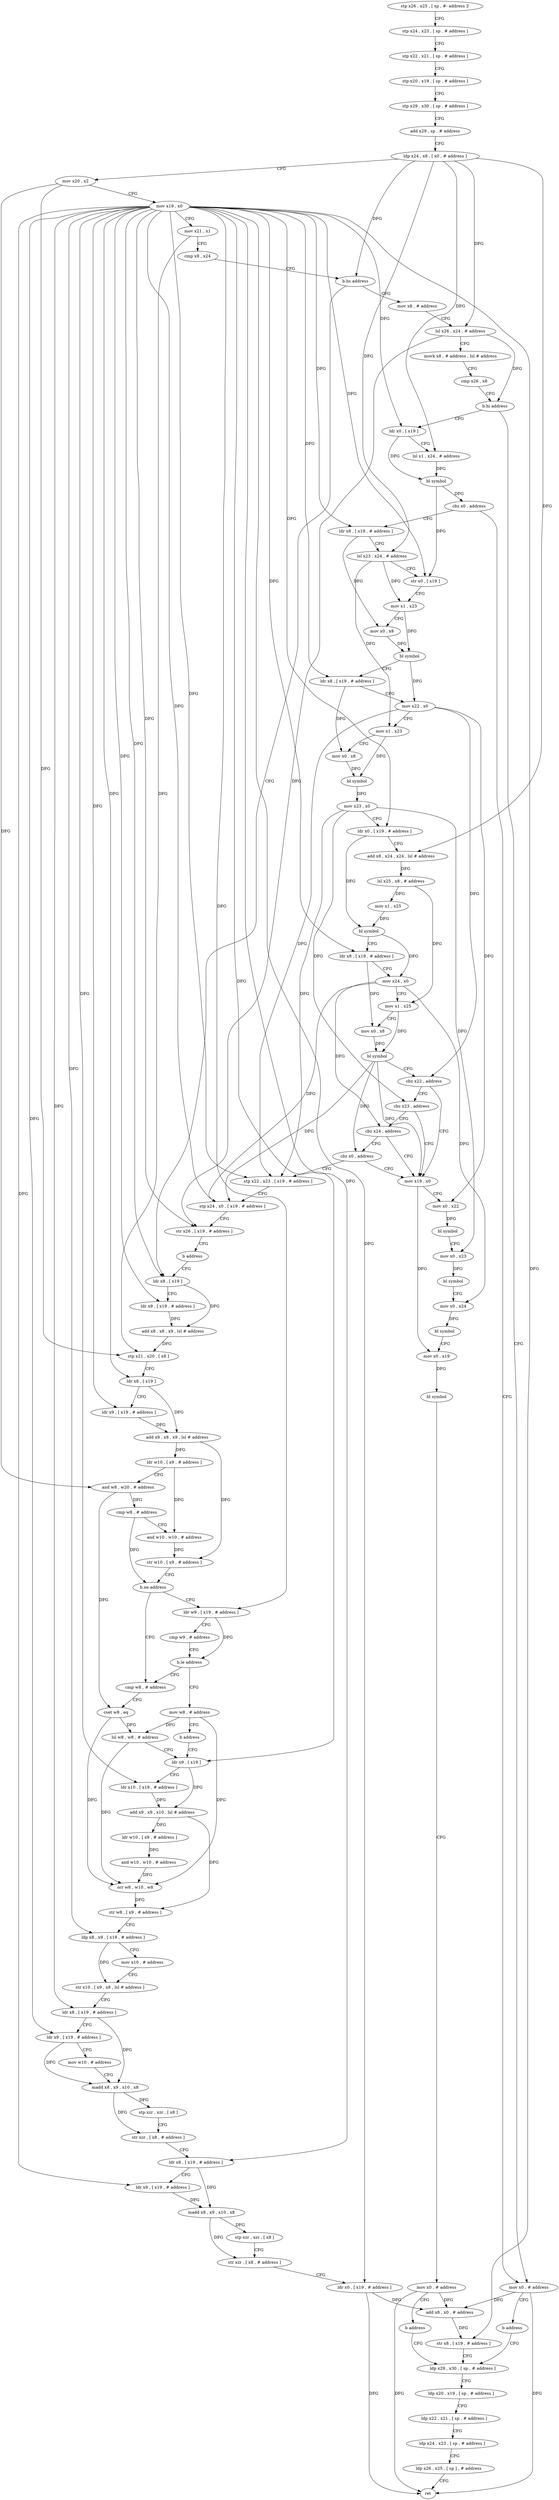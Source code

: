 digraph "func" {
"4329136" [label = "stp x26 , x25 , [ sp , #- address ]!" ]
"4329140" [label = "stp x24 , x23 , [ sp , # address ]" ]
"4329144" [label = "stp x22 , x21 , [ sp , # address ]" ]
"4329148" [label = "stp x20 , x19 , [ sp , # address ]" ]
"4329152" [label = "stp x29 , x30 , [ sp , # address ]" ]
"4329156" [label = "add x29 , sp , # address" ]
"4329160" [label = "ldp x24 , x8 , [ x0 , # address ]" ]
"4329164" [label = "mov x20 , x2" ]
"4329168" [label = "mov x19 , x0" ]
"4329172" [label = "mov x21 , x1" ]
"4329176" [label = "cmp x8 , x24" ]
"4329180" [label = "b.hs address" ]
"4329388" [label = "mov x8 , # address" ]
"4329184" [label = "ldr x8 , [ x19 ]" ]
"4329392" [label = "lsl x26 , x24 , # address" ]
"4329396" [label = "movk x8 , # address , lsl # address" ]
"4329400" [label = "cmp x26 , x8" ]
"4329404" [label = "b.hi address" ]
"4329544" [label = "mov x0 , # address" ]
"4329408" [label = "ldr x0 , [ x19 ]" ]
"4329188" [label = "ldr x9 , [ x19 , # address ]" ]
"4329192" [label = "add x8 , x8 , x9 , lsl # address" ]
"4329196" [label = "stp x21 , x20 , [ x8 ]" ]
"4329200" [label = "ldr x8 , [ x19 ]" ]
"4329204" [label = "ldr x9 , [ x19 , # address ]" ]
"4329208" [label = "add x9 , x8 , x9 , lsl # address" ]
"4329212" [label = "ldr w10 , [ x9 , # address ]" ]
"4329216" [label = "and w8 , w20 , # address" ]
"4329220" [label = "cmp w8 , # address" ]
"4329224" [label = "and w10 , w10 , # address" ]
"4329228" [label = "str w10 , [ x9 , # address ]" ]
"4329232" [label = "b.ne address" ]
"4329256" [label = "cmp w8 , # address" ]
"4329236" [label = "ldr w9 , [ x19 , # address ]" ]
"4329548" [label = "b address" ]
"4329364" [label = "ldp x29 , x30 , [ sp , # address ]" ]
"4329412" [label = "lsl x1 , x24 , # address" ]
"4329416" [label = "bl symbol" ]
"4329420" [label = "cbz x0 , address" ]
"4329424" [label = "ldr x8 , [ x19 , # address ]" ]
"4329260" [label = "cset w8 , eq" ]
"4329264" [label = "lsl w8 , w8 , # address" ]
"4329268" [label = "ldr x9 , [ x19 ]" ]
"4329240" [label = "cmp w9 , # address" ]
"4329244" [label = "b.le address" ]
"4329248" [label = "mov w8 , # address" ]
"4329368" [label = "ldp x20 , x19 , [ sp , # address ]" ]
"4329372" [label = "ldp x22 , x21 , [ sp , # address ]" ]
"4329376" [label = "ldp x24 , x23 , [ sp , # address ]" ]
"4329380" [label = "ldp x26 , x25 , [ sp ] , # address" ]
"4329384" [label = "ret" ]
"4329428" [label = "lsl x23 , x24 , # address" ]
"4329432" [label = "str x0 , [ x19 ]" ]
"4329436" [label = "mov x1 , x23" ]
"4329440" [label = "mov x0 , x8" ]
"4329444" [label = "bl symbol" ]
"4329448" [label = "ldr x8 , [ x19 , # address ]" ]
"4329452" [label = "mov x22 , x0" ]
"4329456" [label = "mov x1 , x23" ]
"4329460" [label = "mov x0 , x8" ]
"4329464" [label = "bl symbol" ]
"4329468" [label = "mov x23 , x0" ]
"4329472" [label = "ldr x0 , [ x19 , # address ]" ]
"4329476" [label = "add x8 , x24 , x24 , lsl # address" ]
"4329480" [label = "lsl x25 , x8 , # address" ]
"4329484" [label = "mov x1 , x25" ]
"4329488" [label = "bl symbol" ]
"4329492" [label = "ldr x8 , [ x19 , # address ]" ]
"4329496" [label = "mov x24 , x0" ]
"4329500" [label = "mov x1 , x25" ]
"4329504" [label = "mov x0 , x8" ]
"4329508" [label = "bl symbol" ]
"4329512" [label = "cbz x22 , address" ]
"4329552" [label = "mov x19 , x0" ]
"4329516" [label = "cbz x23 , address" ]
"4329252" [label = "b address" ]
"4329556" [label = "mov x0 , x22" ]
"4329560" [label = "bl symbol" ]
"4329564" [label = "mov x0 , x23" ]
"4329568" [label = "bl symbol" ]
"4329572" [label = "mov x0 , x24" ]
"4329576" [label = "bl symbol" ]
"4329580" [label = "mov x0 , x19" ]
"4329584" [label = "bl symbol" ]
"4329588" [label = "mov x0 , # address" ]
"4329592" [label = "b address" ]
"4329520" [label = "cbz x24 , address" ]
"4329272" [label = "ldr x10 , [ x19 , # address ]" ]
"4329276" [label = "add x9 , x9 , x10 , lsl # address" ]
"4329280" [label = "ldr w10 , [ x9 , # address ]" ]
"4329284" [label = "and w10 , w10 , # address" ]
"4329288" [label = "orr w8 , w10 , w8" ]
"4329292" [label = "str w8 , [ x9 , # address ]" ]
"4329296" [label = "ldp x8 , x9 , [ x19 , # address ]" ]
"4329300" [label = "mov x10 , # address" ]
"4329304" [label = "str x10 , [ x9 , x8 , lsl # address ]" ]
"4329308" [label = "ldr x8 , [ x19 , # address ]" ]
"4329312" [label = "ldr x9 , [ x19 , # address ]" ]
"4329316" [label = "mov w10 , # address" ]
"4329320" [label = "madd x8 , x9 , x10 , x8" ]
"4329324" [label = "stp xzr , xzr , [ x8 ]" ]
"4329328" [label = "str xzr , [ x8 , # address ]" ]
"4329332" [label = "ldr x8 , [ x19 , # address ]" ]
"4329336" [label = "ldr x9 , [ x19 , # address ]" ]
"4329340" [label = "madd x8 , x9 , x10 , x8" ]
"4329344" [label = "stp xzr , xzr , [ x8 ]" ]
"4329348" [label = "str xzr , [ x8 , # address ]" ]
"4329352" [label = "ldr x0 , [ x19 , # address ]" ]
"4329356" [label = "add x8 , x0 , # address" ]
"4329360" [label = "str x8 , [ x19 , # address ]" ]
"4329524" [label = "cbz x0 , address" ]
"4329528" [label = "stp x22 , x23 , [ x19 , # address ]" ]
"4329532" [label = "stp x24 , x0 , [ x19 , # address ]" ]
"4329536" [label = "str x26 , [ x19 , # address ]" ]
"4329540" [label = "b address" ]
"4329136" -> "4329140" [ label = "CFG" ]
"4329140" -> "4329144" [ label = "CFG" ]
"4329144" -> "4329148" [ label = "CFG" ]
"4329148" -> "4329152" [ label = "CFG" ]
"4329152" -> "4329156" [ label = "CFG" ]
"4329156" -> "4329160" [ label = "CFG" ]
"4329160" -> "4329164" [ label = "CFG" ]
"4329160" -> "4329180" [ label = "DFG" ]
"4329160" -> "4329392" [ label = "DFG" ]
"4329160" -> "4329412" [ label = "DFG" ]
"4329160" -> "4329428" [ label = "DFG" ]
"4329160" -> "4329476" [ label = "DFG" ]
"4329164" -> "4329168" [ label = "CFG" ]
"4329164" -> "4329196" [ label = "DFG" ]
"4329164" -> "4329216" [ label = "DFG" ]
"4329168" -> "4329172" [ label = "CFG" ]
"4329168" -> "4329184" [ label = "DFG" ]
"4329168" -> "4329188" [ label = "DFG" ]
"4329168" -> "4329200" [ label = "DFG" ]
"4329168" -> "4329204" [ label = "DFG" ]
"4329168" -> "4329408" [ label = "DFG" ]
"4329168" -> "4329236" [ label = "DFG" ]
"4329168" -> "4329424" [ label = "DFG" ]
"4329168" -> "4329432" [ label = "DFG" ]
"4329168" -> "4329448" [ label = "DFG" ]
"4329168" -> "4329472" [ label = "DFG" ]
"4329168" -> "4329492" [ label = "DFG" ]
"4329168" -> "4329268" [ label = "DFG" ]
"4329168" -> "4329272" [ label = "DFG" ]
"4329168" -> "4329296" [ label = "DFG" ]
"4329168" -> "4329308" [ label = "DFG" ]
"4329168" -> "4329312" [ label = "DFG" ]
"4329168" -> "4329332" [ label = "DFG" ]
"4329168" -> "4329336" [ label = "DFG" ]
"4329168" -> "4329352" [ label = "DFG" ]
"4329168" -> "4329360" [ label = "DFG" ]
"4329168" -> "4329528" [ label = "DFG" ]
"4329168" -> "4329532" [ label = "DFG" ]
"4329168" -> "4329536" [ label = "DFG" ]
"4329172" -> "4329176" [ label = "CFG" ]
"4329172" -> "4329196" [ label = "DFG" ]
"4329176" -> "4329180" [ label = "CFG" ]
"4329180" -> "4329388" [ label = "CFG" ]
"4329180" -> "4329184" [ label = "CFG" ]
"4329388" -> "4329392" [ label = "CFG" ]
"4329184" -> "4329188" [ label = "CFG" ]
"4329184" -> "4329192" [ label = "DFG" ]
"4329392" -> "4329396" [ label = "CFG" ]
"4329392" -> "4329404" [ label = "DFG" ]
"4329392" -> "4329536" [ label = "DFG" ]
"4329396" -> "4329400" [ label = "CFG" ]
"4329400" -> "4329404" [ label = "CFG" ]
"4329404" -> "4329544" [ label = "CFG" ]
"4329404" -> "4329408" [ label = "CFG" ]
"4329544" -> "4329548" [ label = "CFG" ]
"4329544" -> "4329384" [ label = "DFG" ]
"4329544" -> "4329356" [ label = "DFG" ]
"4329408" -> "4329412" [ label = "CFG" ]
"4329408" -> "4329416" [ label = "DFG" ]
"4329188" -> "4329192" [ label = "DFG" ]
"4329192" -> "4329196" [ label = "DFG" ]
"4329196" -> "4329200" [ label = "CFG" ]
"4329200" -> "4329204" [ label = "CFG" ]
"4329200" -> "4329208" [ label = "DFG" ]
"4329204" -> "4329208" [ label = "DFG" ]
"4329208" -> "4329212" [ label = "DFG" ]
"4329208" -> "4329228" [ label = "DFG" ]
"4329212" -> "4329216" [ label = "CFG" ]
"4329212" -> "4329224" [ label = "DFG" ]
"4329216" -> "4329220" [ label = "DFG" ]
"4329216" -> "4329260" [ label = "DFG" ]
"4329220" -> "4329224" [ label = "CFG" ]
"4329220" -> "4329232" [ label = "DFG" ]
"4329224" -> "4329228" [ label = "DFG" ]
"4329228" -> "4329232" [ label = "CFG" ]
"4329232" -> "4329256" [ label = "CFG" ]
"4329232" -> "4329236" [ label = "CFG" ]
"4329256" -> "4329260" [ label = "CFG" ]
"4329236" -> "4329240" [ label = "CFG" ]
"4329236" -> "4329244" [ label = "DFG" ]
"4329548" -> "4329364" [ label = "CFG" ]
"4329364" -> "4329368" [ label = "CFG" ]
"4329412" -> "4329416" [ label = "DFG" ]
"4329416" -> "4329420" [ label = "DFG" ]
"4329416" -> "4329432" [ label = "DFG" ]
"4329420" -> "4329544" [ label = "CFG" ]
"4329420" -> "4329424" [ label = "CFG" ]
"4329424" -> "4329428" [ label = "CFG" ]
"4329424" -> "4329440" [ label = "DFG" ]
"4329260" -> "4329264" [ label = "DFG" ]
"4329260" -> "4329288" [ label = "DFG" ]
"4329264" -> "4329268" [ label = "CFG" ]
"4329264" -> "4329288" [ label = "DFG" ]
"4329268" -> "4329272" [ label = "CFG" ]
"4329268" -> "4329276" [ label = "DFG" ]
"4329240" -> "4329244" [ label = "CFG" ]
"4329244" -> "4329256" [ label = "CFG" ]
"4329244" -> "4329248" [ label = "CFG" ]
"4329248" -> "4329252" [ label = "CFG" ]
"4329248" -> "4329264" [ label = "DFG" ]
"4329248" -> "4329288" [ label = "DFG" ]
"4329368" -> "4329372" [ label = "CFG" ]
"4329372" -> "4329376" [ label = "CFG" ]
"4329376" -> "4329380" [ label = "CFG" ]
"4329380" -> "4329384" [ label = "CFG" ]
"4329428" -> "4329432" [ label = "CFG" ]
"4329428" -> "4329436" [ label = "DFG" ]
"4329428" -> "4329456" [ label = "DFG" ]
"4329432" -> "4329436" [ label = "CFG" ]
"4329436" -> "4329440" [ label = "CFG" ]
"4329436" -> "4329444" [ label = "DFG" ]
"4329440" -> "4329444" [ label = "DFG" ]
"4329444" -> "4329448" [ label = "CFG" ]
"4329444" -> "4329452" [ label = "DFG" ]
"4329448" -> "4329452" [ label = "CFG" ]
"4329448" -> "4329460" [ label = "DFG" ]
"4329452" -> "4329456" [ label = "CFG" ]
"4329452" -> "4329512" [ label = "DFG" ]
"4329452" -> "4329556" [ label = "DFG" ]
"4329452" -> "4329528" [ label = "DFG" ]
"4329456" -> "4329460" [ label = "CFG" ]
"4329456" -> "4329464" [ label = "DFG" ]
"4329460" -> "4329464" [ label = "DFG" ]
"4329464" -> "4329468" [ label = "DFG" ]
"4329468" -> "4329472" [ label = "CFG" ]
"4329468" -> "4329564" [ label = "DFG" ]
"4329468" -> "4329516" [ label = "DFG" ]
"4329468" -> "4329528" [ label = "DFG" ]
"4329472" -> "4329476" [ label = "CFG" ]
"4329472" -> "4329488" [ label = "DFG" ]
"4329476" -> "4329480" [ label = "DFG" ]
"4329480" -> "4329484" [ label = "DFG" ]
"4329480" -> "4329500" [ label = "DFG" ]
"4329484" -> "4329488" [ label = "DFG" ]
"4329488" -> "4329492" [ label = "CFG" ]
"4329488" -> "4329496" [ label = "DFG" ]
"4329492" -> "4329496" [ label = "CFG" ]
"4329492" -> "4329504" [ label = "DFG" ]
"4329496" -> "4329500" [ label = "CFG" ]
"4329496" -> "4329572" [ label = "DFG" ]
"4329496" -> "4329520" [ label = "DFG" ]
"4329496" -> "4329532" [ label = "DFG" ]
"4329500" -> "4329504" [ label = "CFG" ]
"4329500" -> "4329508" [ label = "DFG" ]
"4329504" -> "4329508" [ label = "DFG" ]
"4329508" -> "4329512" [ label = "CFG" ]
"4329508" -> "4329552" [ label = "DFG" ]
"4329508" -> "4329524" [ label = "DFG" ]
"4329508" -> "4329532" [ label = "DFG" ]
"4329512" -> "4329552" [ label = "CFG" ]
"4329512" -> "4329516" [ label = "CFG" ]
"4329552" -> "4329556" [ label = "CFG" ]
"4329552" -> "4329580" [ label = "DFG" ]
"4329516" -> "4329552" [ label = "CFG" ]
"4329516" -> "4329520" [ label = "CFG" ]
"4329252" -> "4329268" [ label = "CFG" ]
"4329556" -> "4329560" [ label = "DFG" ]
"4329560" -> "4329564" [ label = "CFG" ]
"4329564" -> "4329568" [ label = "DFG" ]
"4329568" -> "4329572" [ label = "CFG" ]
"4329572" -> "4329576" [ label = "DFG" ]
"4329576" -> "4329580" [ label = "CFG" ]
"4329580" -> "4329584" [ label = "DFG" ]
"4329584" -> "4329588" [ label = "CFG" ]
"4329588" -> "4329592" [ label = "CFG" ]
"4329588" -> "4329384" [ label = "DFG" ]
"4329588" -> "4329356" [ label = "DFG" ]
"4329592" -> "4329364" [ label = "CFG" ]
"4329520" -> "4329552" [ label = "CFG" ]
"4329520" -> "4329524" [ label = "CFG" ]
"4329272" -> "4329276" [ label = "DFG" ]
"4329276" -> "4329280" [ label = "DFG" ]
"4329276" -> "4329292" [ label = "DFG" ]
"4329280" -> "4329284" [ label = "DFG" ]
"4329284" -> "4329288" [ label = "DFG" ]
"4329288" -> "4329292" [ label = "DFG" ]
"4329292" -> "4329296" [ label = "CFG" ]
"4329296" -> "4329300" [ label = "CFG" ]
"4329296" -> "4329304" [ label = "DFG" ]
"4329300" -> "4329304" [ label = "CFG" ]
"4329304" -> "4329308" [ label = "CFG" ]
"4329308" -> "4329312" [ label = "CFG" ]
"4329308" -> "4329320" [ label = "DFG" ]
"4329312" -> "4329316" [ label = "CFG" ]
"4329312" -> "4329320" [ label = "DFG" ]
"4329316" -> "4329320" [ label = "CFG" ]
"4329320" -> "4329324" [ label = "DFG" ]
"4329320" -> "4329328" [ label = "DFG" ]
"4329324" -> "4329328" [ label = "CFG" ]
"4329328" -> "4329332" [ label = "CFG" ]
"4329332" -> "4329336" [ label = "CFG" ]
"4329332" -> "4329340" [ label = "DFG" ]
"4329336" -> "4329340" [ label = "DFG" ]
"4329340" -> "4329344" [ label = "DFG" ]
"4329340" -> "4329348" [ label = "DFG" ]
"4329344" -> "4329348" [ label = "CFG" ]
"4329348" -> "4329352" [ label = "CFG" ]
"4329352" -> "4329356" [ label = "DFG" ]
"4329352" -> "4329384" [ label = "DFG" ]
"4329356" -> "4329360" [ label = "DFG" ]
"4329360" -> "4329364" [ label = "CFG" ]
"4329524" -> "4329552" [ label = "CFG" ]
"4329524" -> "4329528" [ label = "CFG" ]
"4329528" -> "4329532" [ label = "CFG" ]
"4329532" -> "4329536" [ label = "CFG" ]
"4329536" -> "4329540" [ label = "CFG" ]
"4329540" -> "4329184" [ label = "CFG" ]
}

